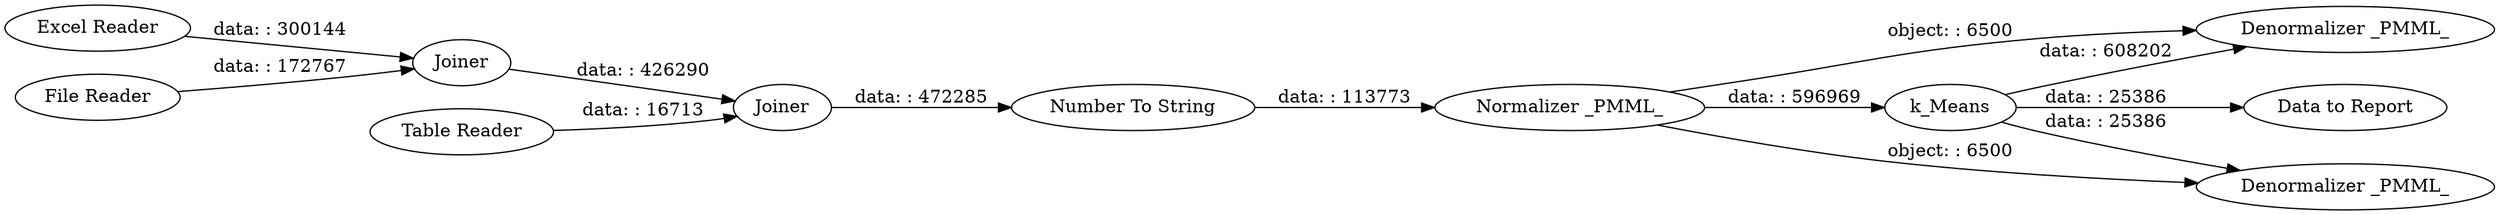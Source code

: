 digraph {
	"280338284939374219_211" [label=Joiner]
	"280338284939374219_140" [label="Denormalizer _PMML_"]
	"280338284939374219_210" [label=Joiner]
	"280338284939374219_205" [label="Number To String"]
	"280338284939374219_138" [label=k_Means]
	"280338284939374219_202" [label="Data to Report"]
	"280338284939374219_209" [label="Table Reader"]
	"280338284939374219_141" [label="Denormalizer _PMML_"]
	"280338284939374219_207" [label="Excel Reader"]
	"280338284939374219_200" [label="Normalizer _PMML_"]
	"280338284939374219_208" [label="File Reader"]
	"280338284939374219_138" -> "280338284939374219_202" [label="data: : 25386"]
	"280338284939374219_207" -> "280338284939374219_210" [label="data: : 300144"]
	"280338284939374219_211" -> "280338284939374219_205" [label="data: : 472285"]
	"280338284939374219_138" -> "280338284939374219_140" [label="data: : 608202"]
	"280338284939374219_210" -> "280338284939374219_211" [label="data: : 426290"]
	"280338284939374219_200" -> "280338284939374219_138" [label="data: : 596969"]
	"280338284939374219_138" -> "280338284939374219_141" [label="data: : 25386"]
	"280338284939374219_200" -> "280338284939374219_141" [label="object: : 6500"]
	"280338284939374219_208" -> "280338284939374219_210" [label="data: : 172767"]
	"280338284939374219_205" -> "280338284939374219_200" [label="data: : 113773"]
	"280338284939374219_209" -> "280338284939374219_211" [label="data: : 16713"]
	"280338284939374219_200" -> "280338284939374219_140" [label="object: : 6500"]
	rankdir=LR
}
